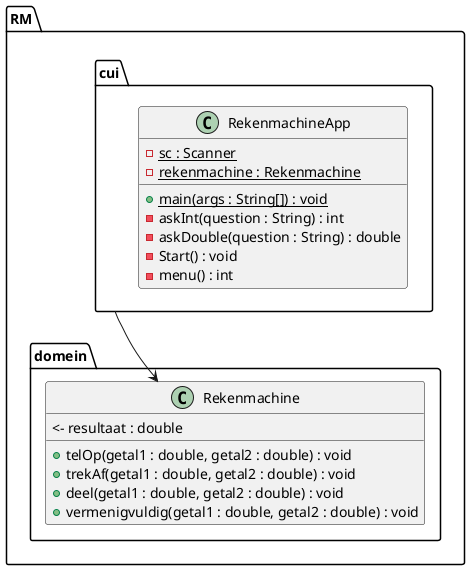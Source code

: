@startuml

package RM{
    package domein{
        class Rekenmachine{
            <- resultaat : double
            +telOp(getal1 : double, getal2 : double) : void
            +trekAf(getal1 : double, getal2 : double) : void
            +deel(getal1 : double, getal2 : double) : void
            +vermenigvuldig(getal1 : double, getal2 : double) : void
        }
    }
    package cui{
        class RekenmachineApp{
            + {static} main(args : String[]) : void
            - {static} sc : Scanner
            - {static} rekenmachine : Rekenmachine
            - askInt(question : String) : int
            - askDouble(question : String) : double
            - Start() : void
            - menu() : int
        }
    }
}

cui --> Rekenmachine

@enduml
